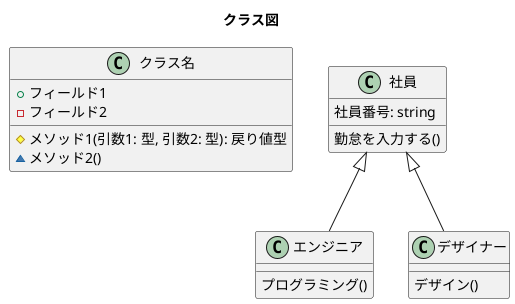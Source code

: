 @startuml
title クラス図

class クラス名 {
  + フィールド1 
  - フィールド2
  # メソッド1(引数1: 型, 引数2: 型): 戻り値型
  ~ メソッド2()
}

class 社員 {
  社員番号: string
  勤怠を入力する()
}

class エンジニア extends 社員 {
  プログラミング()
}

class デザイナー extends 社員 {
  デザイン()
}

@enduml

/*

フィールド: '可視性 フィールド名: 型'
メソッド: '可視性 メソッド名(引数名: 引数型): 戻り値型'

可視性
+ パブリック
- プライベート
# プロテクテッド
~ パッケージプライベート
*/